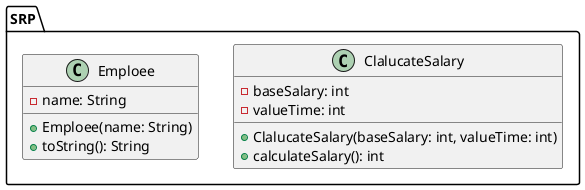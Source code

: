 @startuml
package SRP {
  class ClalucateSalary {
    - baseSalary: int
    - valueTime: int
    + ClalucateSalary(baseSalary: int, valueTime: int)
    + calculateSalary(): int
  }

  class Emploee {
    - name: String
    + Emploee(name: String)
    + toString(): String
  }

'  ClalucateSalary -- Emploee : employs
}
@enduml
